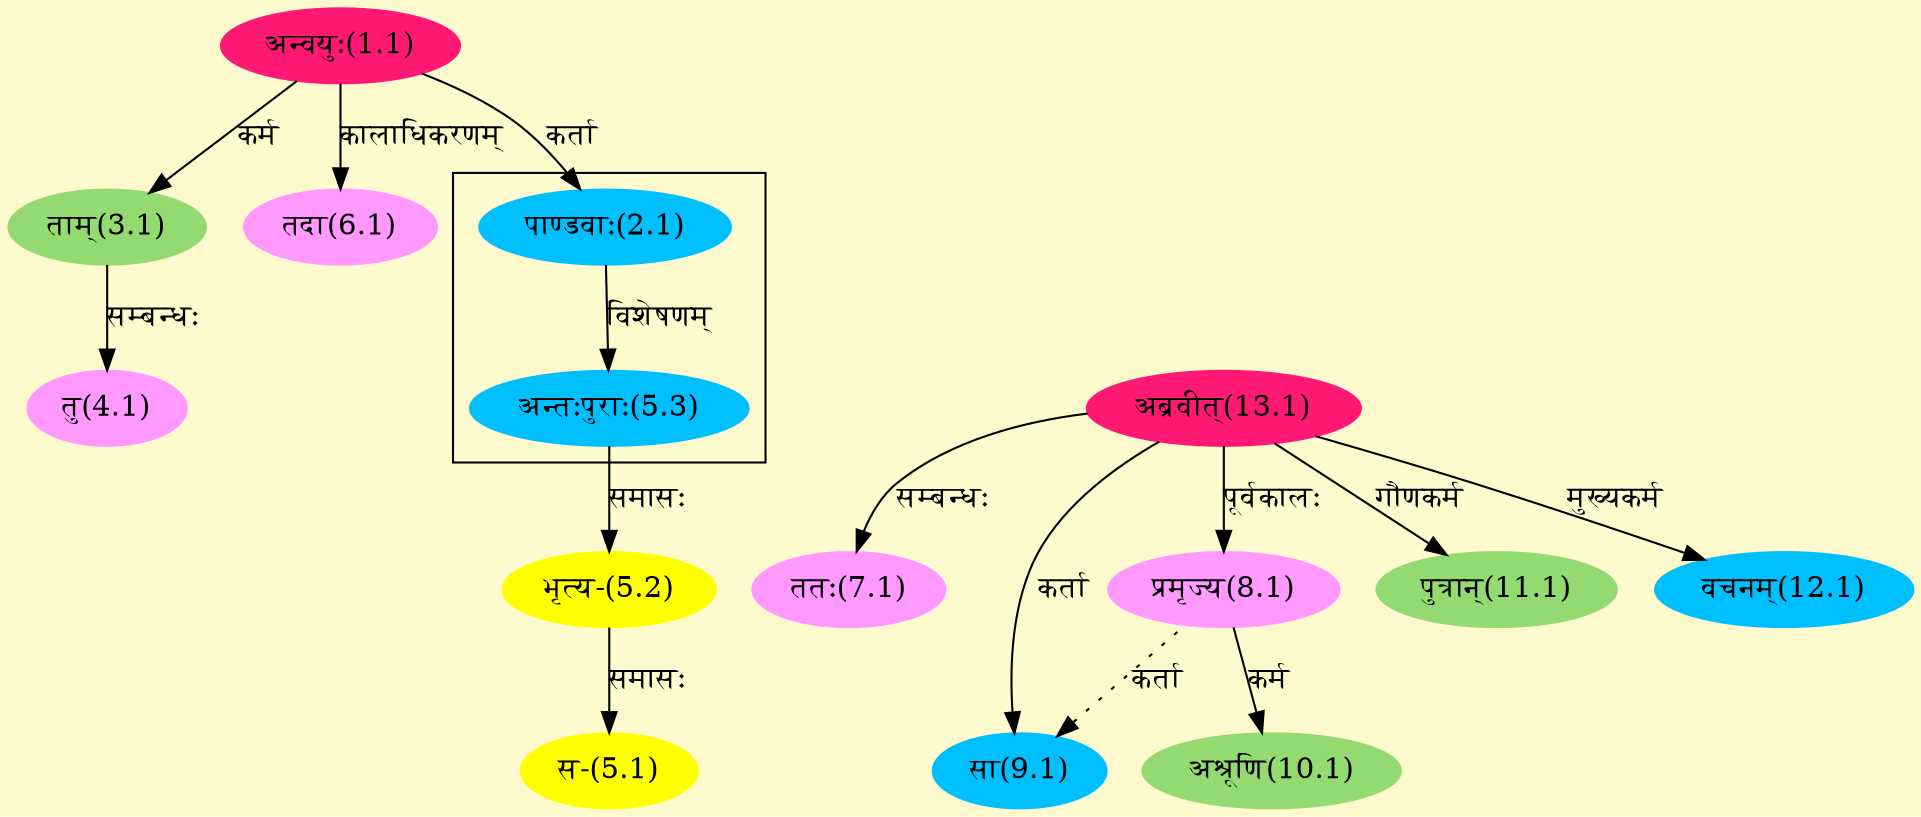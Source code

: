 digraph G{
rankdir=BT;
 compound=true;
 bgcolor="lemonchiffon1";

subgraph cluster_1{
Node5_3 [style=filled, color="#00BFFF" label = "अन्तःपुराः(5.3)"]
Node2_1 [style=filled, color="#00BFFF" label = "पाण्डवाः(2.1)"]

}
Node1_1 [style=filled, color="#FF1975" label = "अन्वयुः(1.1)"]
Node2_1 [style=filled, color="#00BFFF" label = "पाण्डवाः(2.1)"]
Node [style=filled, color="" label = "()"]
Node3_1 [style=filled, color="#93DB70" label = "ताम्(3.1)"]
Node4_1 [style=filled, color="#FF99FF" label = "तु(4.1)"]
Node5_1 [style=filled, color="#FFFF00" label = "स-(5.1)"]
Node5_2 [style=filled, color="#FFFF00" label = "भृत्य-(5.2)"]
Node5_3 [style=filled, color="#00BFFF" label = "अन्तःपुराः(5.3)"]
Node6_1 [style=filled, color="#FF99FF" label = "तदा(6.1)"]
Node7_1 [style=filled, color="#FF99FF" label = "ततः(7.1)"]
Node13_1 [style=filled, color="#FF1975" label = "अब्रवीत्(13.1)"]
Node8_1 [style=filled, color="#FF99FF" label = "प्रमृज्य(8.1)"]
Node9_1 [style=filled, color="#00BFFF" label = "सा(9.1)"]
Node10_1 [style=filled, color="#93DB70" label = "अश्रूणि(10.1)"]
Node11_1 [style=filled, color="#93DB70" label = "पुत्रान्(11.1)"]
Node12_1 [style=filled, color="#00BFFF" label = "वचनम्(12.1)"]
/* Start of Relations section */

Node2_1 -> Node1_1 [  label="कर्ता"  dir="back" ]
Node3_1 -> Node1_1 [  label="कर्म"  dir="back" ]
Node4_1 -> Node3_1 [  label="सम्बन्धः"  dir="back" ]
Node5_1 -> Node5_2 [  label="समासः"  dir="back" ]
Node5_2 -> Node5_3 [  label="समासः"  dir="back" ]
Node5_3 -> Node2_1 [  label="विशेषणम्"  dir="back" ]
Node6_1 -> Node1_1 [  label="कालाधिकरणम्"  dir="back" ]
Node7_1 -> Node13_1 [  label="सम्बन्धः"  dir="back" ]
Node8_1 -> Node13_1 [  label="पूर्वकालः"  dir="back" ]
Node9_1 -> Node13_1 [  label="कर्ता"  dir="back" ]
Node9_1 -> Node8_1 [ style=dotted label="कर्ता"  dir="back" ]
Node10_1 -> Node8_1 [  label="कर्म"  dir="back" ]
Node11_1 -> Node13_1 [  label="गौणकर्म"  dir="back" ]
Node12_1 -> Node13_1 [  label="मुख्यकर्म"  dir="back" ]
}
